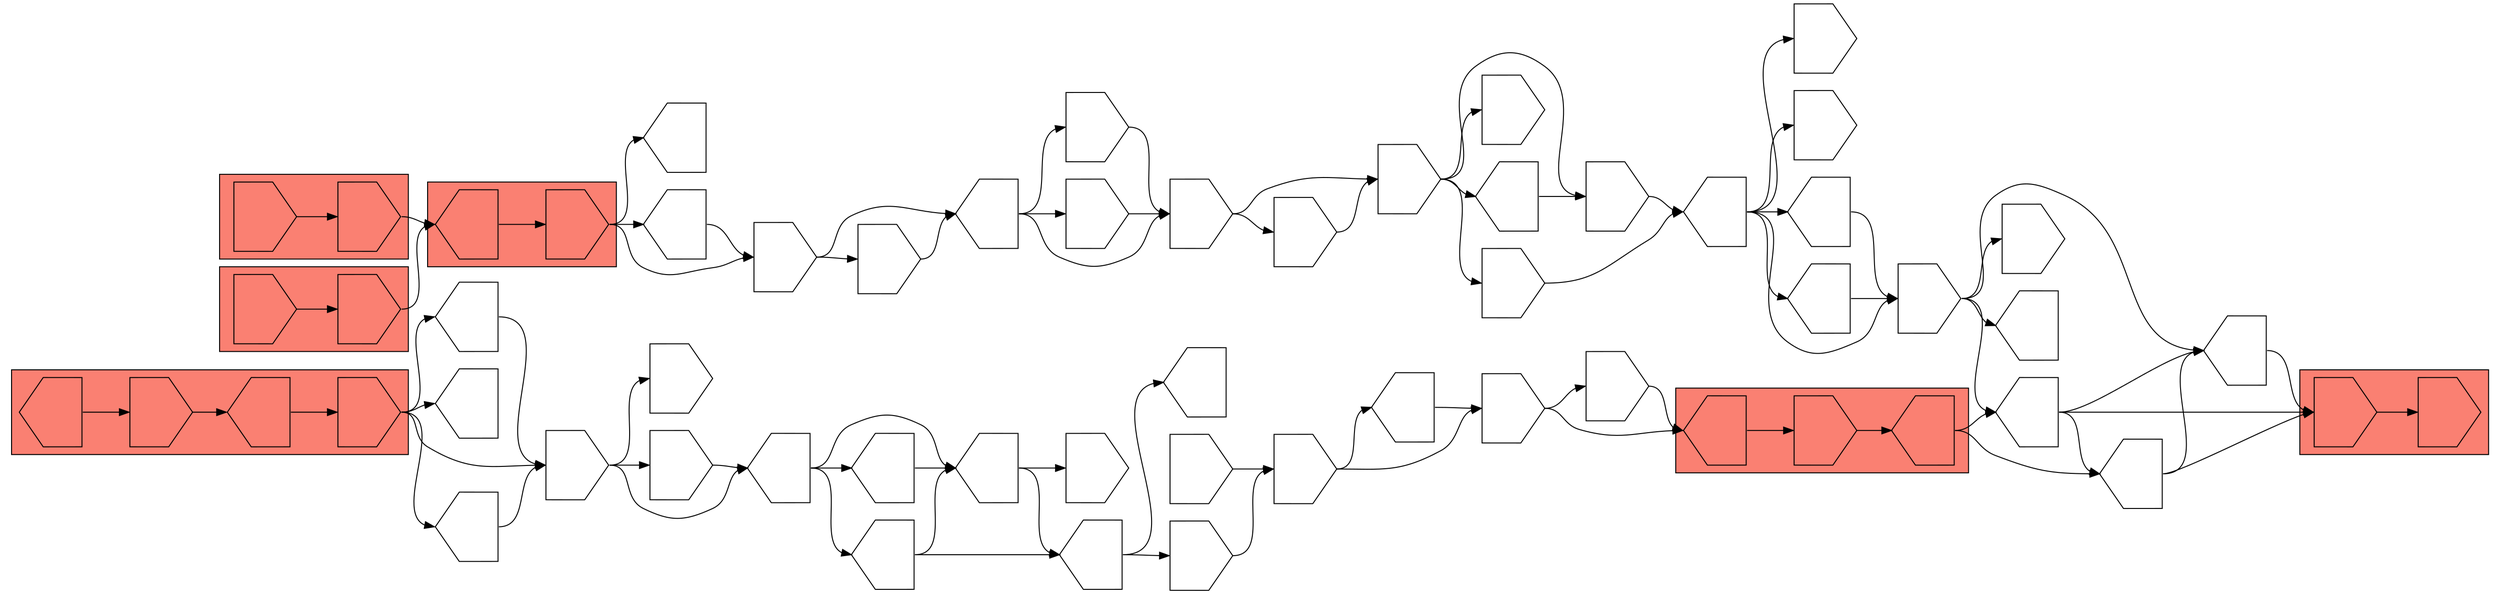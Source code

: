 digraph asm {
	rotate=90;
	edge [headport=n,tailport=s];
subgraph cluster_C6560_6352_5731 {
	6560 [label="",height=1,width=1,shape=house];
	6352 [label="",height=1,width=1,shape=invhouse];
	5731 [label="",height=1,width=1,shape=house];
	style=filled;
	fillcolor=salmon;
}
subgraph cluster_C19982_8581 {
	19982 [label="",height=1,width=1,shape=invhouse];
	8581 [label="",height=1,width=1,shape=invhouse];
	style=filled;
	fillcolor=salmon;
}
subgraph cluster_C3490_6293 {
	3490 [label="",height=1,width=1,shape=house];
	6293 [label="",height=1,width=1,shape=invhouse];
	style=filled;
	fillcolor=salmon;
}
subgraph cluster_C12361_3668 {
	12361 [label="",height=1,width=1,shape=invhouse];
	3668 [label="",height=1,width=1,shape=invhouse];
	style=filled;
	fillcolor=salmon;
}
subgraph cluster_C3670_6623 {
	3670 [label="",height=1,width=1,shape=invhouse];
	6623 [label="",height=1,width=1,shape=invhouse];
	style=filled;
	fillcolor=salmon;
}
subgraph cluster_C13290_6221_9830_8443 {
	13290 [label="",height=1,width=1,shape=house];
	6221 [label="",height=1,width=1,shape=invhouse];
	9830 [label="",height=1,width=1,shape=house];
	8443 [label="",height=1,width=1,shape=invhouse];
	style=filled;
	fillcolor=salmon;
}
	4596 [label="",height=1,width=1,shape=house];
	7345 [label="",height=1,width=1,shape=house];
	11578 [label="",height=1,width=1,shape=house];
	246 [label="",height=1,width=1,shape=invhouse];
	7456 [label="",height=1,width=1,shape=house];
	11543 [label="",height=1,width=1,shape=invhouse];
	4692 [label="",height=1,width=1,shape=house];
	8063 [label="",height=1,width=1,shape=house];
	13805 [label="",height=1,width=1,shape=house];
	18449 [label="",height=1,width=1,shape=invhouse];
	18682 [label="",height=1,width=1,shape=invhouse];
	9296 [label="",height=1,width=1,shape=invhouse];
	741 [label="",height=1,width=1,shape=invhouse];
	7147 [label="",height=1,width=1,shape=house];
	15141 [label="",height=1,width=1,shape=invhouse];
	16624 [label="",height=1,width=1,shape=invhouse];
	15123 [label="",height=1,width=1,shape=invhouse];
	20491 [label="",height=1,width=1,shape=invhouse];
	8915 [label="",height=1,width=1,shape=house];
	11367 [label="",height=1,width=1,shape=invhouse];
	11378 [label="",height=1,width=1,shape=invhouse];
	17349 [label="",height=1,width=1,shape=invhouse];
	20847 [label="",height=1,width=1,shape=invhouse];
	15893 [label="",height=1,width=1,shape=house];
	15894 [label="",height=1,width=1,shape=house];
	8328 [label="",height=1,width=1,shape=invhouse];
	13530 [label="",height=1,width=1,shape=invhouse];
	4563 [label="",height=1,width=1,shape=invhouse];
	12888 [label="",height=1,width=1,shape=house];
	7740 [label="",height=1,width=1,shape=invhouse];
	1806 [label="",height=1,width=1,shape=house];
	16141 [label="",height=1,width=1,shape=house];
	8418 [label="",height=1,width=1,shape=house];
	12423 [label="",height=1,width=1,shape=invhouse];
	5142 [label="",height=1,width=1,shape=house];
	10291 [label="",height=1,width=1,shape=house];
	11188 [label="",height=1,width=1,shape=house];
	1779 [label="",height=1,width=1,shape=invhouse];
	12159 [label="",height=1,width=1,shape=invhouse];
	13154 [label="",height=1,width=1,shape=invhouse];
	17570 [label="",height=1,width=1,shape=house];
	17583 [label="",height=1,width=1,shape=house];
	18916 [label="",height=1,width=1,shape=house];
	15059 [label="",height=1,width=1,shape=invhouse];
	6560 -> 6352
	6352 -> 5731
	5731 -> 4596
	5731 -> 11578
	4596 -> 7345
	4596 -> 11578
	4596 -> 19982
	7345 -> 19982
	19982 -> 8581
	11578 -> 7345
	11578 -> 19982
	246 -> 4596
	246 -> 7345
	246 -> 7456
	246 -> 11543
	4692 -> 246
	4692 -> 8063
	4692 -> 13805
	4692 -> 18449
	4692 -> 18682
	8063 -> 246
	13805 -> 246
	9296 -> 4692
	741 -> 7147
	741 -> 9296
	741 -> 15141
	741 -> 16624
	7147 -> 9296
	15141 -> 4692
	15123 -> 741
	20491 -> 741
	20491 -> 15123
	8915 -> 11367
	8915 -> 11378
	8915 -> 20491
	11367 -> 20491
	11378 -> 20491
	17349 -> 8915
	20847 -> 8915
	20847 -> 17349
	6293 -> 15893
	6293 -> 15894
	6293 -> 20847
	15893 -> 20847
	3490 -> 6293
	3668 -> 3490
	12361 -> 3668
	6623 -> 3490
	3670 -> 6623
	8328 -> 6560
	8328 -> 13530
	13530 -> 6560
	4563 -> 8328
	4563 -> 12888
	12888 -> 8328
	7740 -> 4563
	1806 -> 7740
	1806 -> 16141
	8418 -> 1806
	8418 -> 12423
	5142 -> 8418
	5142 -> 10291
	5142 -> 11188
	10291 -> 1806
	10291 -> 8418
	11188 -> 8418
	1779 -> 5142
	1779 -> 12159
	1779 -> 13154
	12159 -> 5142
	8443 -> 1779
	8443 -> 17570
	8443 -> 17583
	8443 -> 18916
	17570 -> 1779
	17583 -> 1779
	9830 -> 8443
	6221 -> 9830
	13290 -> 6221
	15059 -> 4563
}